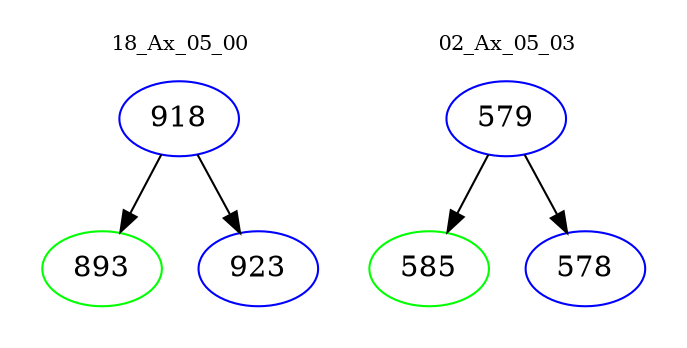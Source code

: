 digraph{
subgraph cluster_0 {
color = white
label = "18_Ax_05_00";
fontsize=10;
T0_918 [label="918", color="blue"]
T0_918 -> T0_893 [color="black"]
T0_893 [label="893", color="green"]
T0_918 -> T0_923 [color="black"]
T0_923 [label="923", color="blue"]
}
subgraph cluster_1 {
color = white
label = "02_Ax_05_03";
fontsize=10;
T1_579 [label="579", color="blue"]
T1_579 -> T1_585 [color="black"]
T1_585 [label="585", color="green"]
T1_579 -> T1_578 [color="black"]
T1_578 [label="578", color="blue"]
}
}
